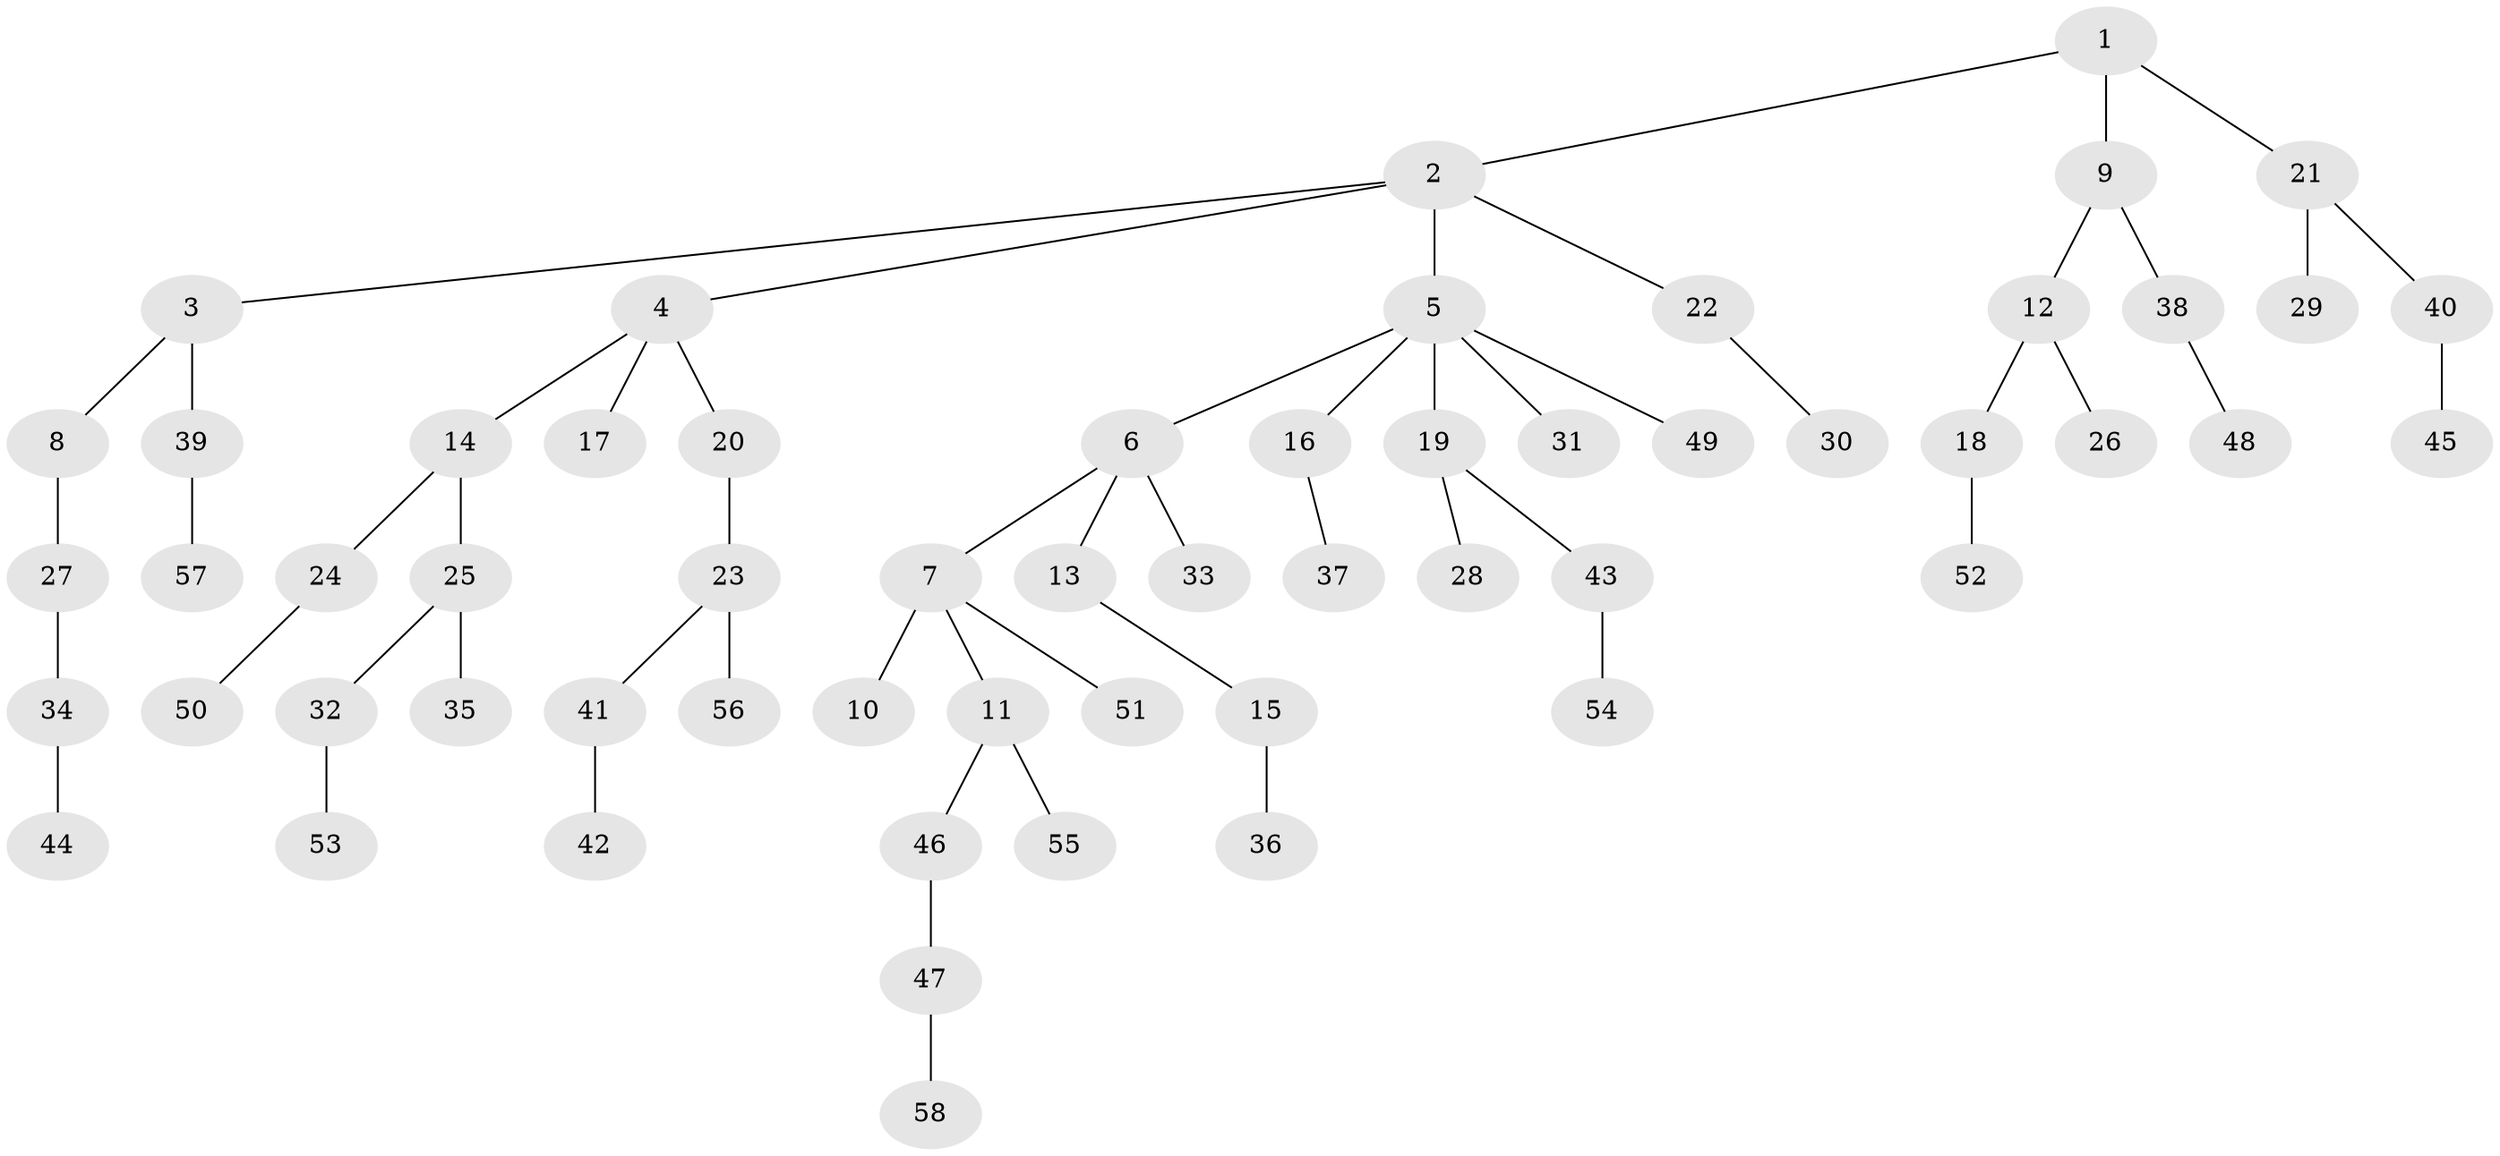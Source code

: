 // Generated by graph-tools (version 1.1) at 2025/53/03/09/25 04:53:43]
// undirected, 58 vertices, 57 edges
graph export_dot {
graph [start="1"]
  node [color=gray90,style=filled];
  1;
  2;
  3;
  4;
  5;
  6;
  7;
  8;
  9;
  10;
  11;
  12;
  13;
  14;
  15;
  16;
  17;
  18;
  19;
  20;
  21;
  22;
  23;
  24;
  25;
  26;
  27;
  28;
  29;
  30;
  31;
  32;
  33;
  34;
  35;
  36;
  37;
  38;
  39;
  40;
  41;
  42;
  43;
  44;
  45;
  46;
  47;
  48;
  49;
  50;
  51;
  52;
  53;
  54;
  55;
  56;
  57;
  58;
  1 -- 2;
  1 -- 9;
  1 -- 21;
  2 -- 3;
  2 -- 4;
  2 -- 5;
  2 -- 22;
  3 -- 8;
  3 -- 39;
  4 -- 14;
  4 -- 17;
  4 -- 20;
  5 -- 6;
  5 -- 16;
  5 -- 19;
  5 -- 31;
  5 -- 49;
  6 -- 7;
  6 -- 13;
  6 -- 33;
  7 -- 10;
  7 -- 11;
  7 -- 51;
  8 -- 27;
  9 -- 12;
  9 -- 38;
  11 -- 46;
  11 -- 55;
  12 -- 18;
  12 -- 26;
  13 -- 15;
  14 -- 24;
  14 -- 25;
  15 -- 36;
  16 -- 37;
  18 -- 52;
  19 -- 28;
  19 -- 43;
  20 -- 23;
  21 -- 29;
  21 -- 40;
  22 -- 30;
  23 -- 41;
  23 -- 56;
  24 -- 50;
  25 -- 32;
  25 -- 35;
  27 -- 34;
  32 -- 53;
  34 -- 44;
  38 -- 48;
  39 -- 57;
  40 -- 45;
  41 -- 42;
  43 -- 54;
  46 -- 47;
  47 -- 58;
}
